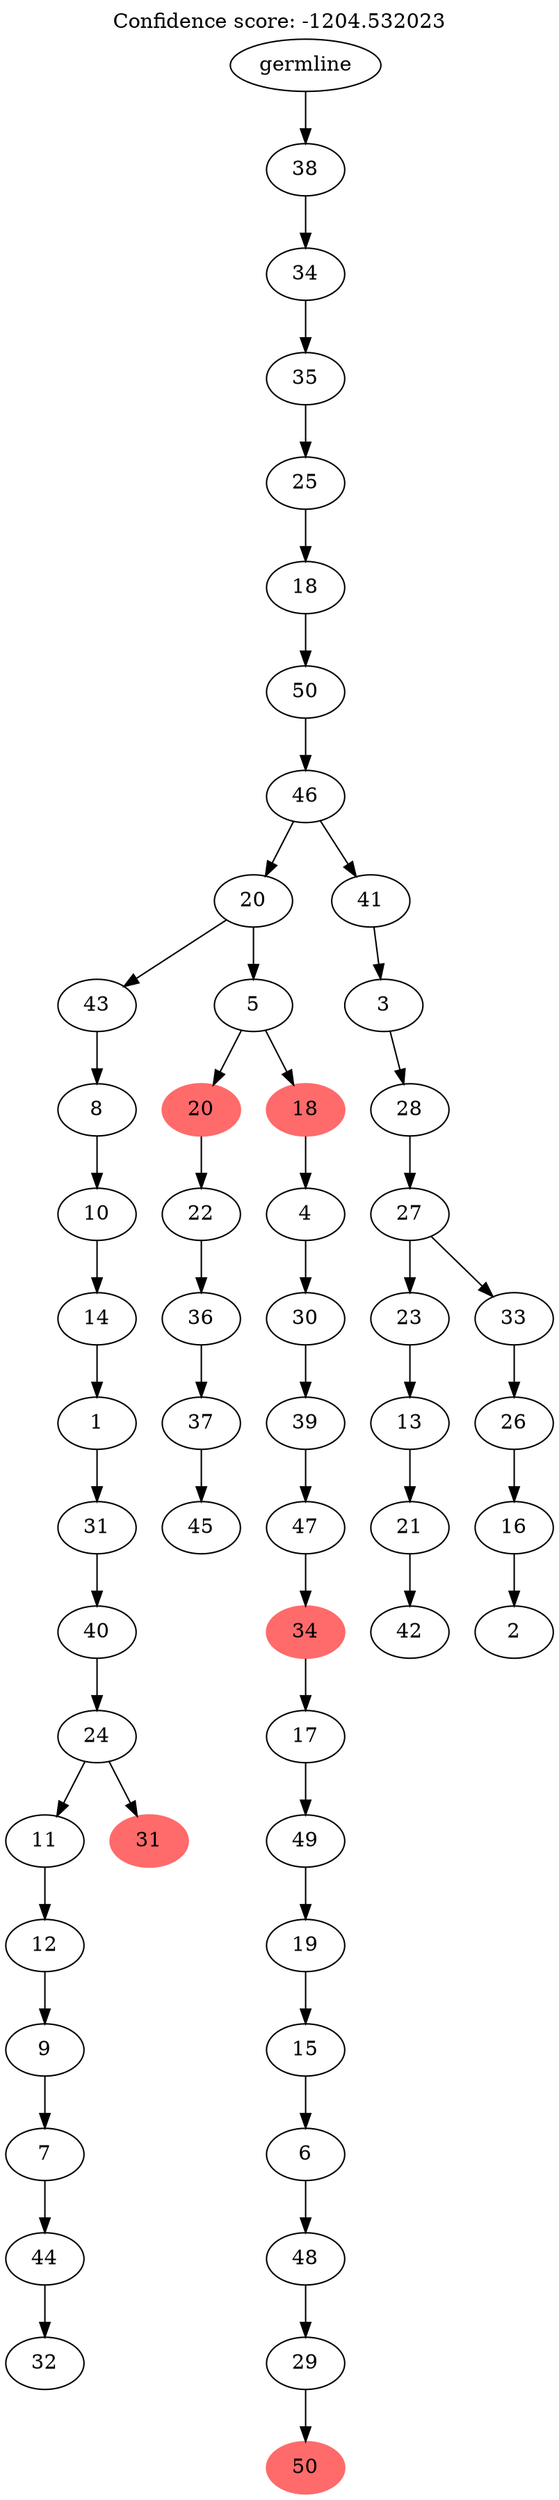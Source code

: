 digraph g {
	"54" -> "55";
	"55" [label="32"];
	"53" -> "54";
	"54" [label="44"];
	"52" -> "53";
	"53" [label="7"];
	"51" -> "52";
	"52" [label="9"];
	"50" -> "51";
	"51" [label="12"];
	"48" -> "49";
	"49" [color=indianred1, style=filled, label="31"];
	"48" -> "50";
	"50" [label="11"];
	"47" -> "48";
	"48" [label="24"];
	"46" -> "47";
	"47" [label="40"];
	"45" -> "46";
	"46" [label="31"];
	"44" -> "45";
	"45" [label="1"];
	"43" -> "44";
	"44" [label="14"];
	"42" -> "43";
	"43" [label="10"];
	"41" -> "42";
	"42" [label="8"];
	"39" -> "40";
	"40" [label="45"];
	"38" -> "39";
	"39" [label="37"];
	"37" -> "38";
	"38" [label="36"];
	"36" -> "37";
	"37" [label="22"];
	"34" -> "35";
	"35" [color=indianred1, style=filled, label="50"];
	"33" -> "34";
	"34" [label="29"];
	"32" -> "33";
	"33" [label="48"];
	"31" -> "32";
	"32" [label="6"];
	"30" -> "31";
	"31" [label="15"];
	"29" -> "30";
	"30" [label="19"];
	"28" -> "29";
	"29" [label="49"];
	"27" -> "28";
	"28" [label="17"];
	"26" -> "27";
	"27" [color=indianred1, style=filled, label="34"];
	"25" -> "26";
	"26" [label="47"];
	"24" -> "25";
	"25" [label="39"];
	"23" -> "24";
	"24" [label="30"];
	"22" -> "23";
	"23" [label="4"];
	"21" -> "22";
	"22" [color=indianred1, style=filled, label="18"];
	"21" -> "36";
	"36" [color=indianred1, style=filled, label="20"];
	"20" -> "21";
	"21" [label="5"];
	"20" -> "41";
	"41" [label="43"];
	"18" -> "19";
	"19" [label="42"];
	"17" -> "18";
	"18" [label="21"];
	"16" -> "17";
	"17" [label="13"];
	"14" -> "15";
	"15" [label="2"];
	"13" -> "14";
	"14" [label="16"];
	"12" -> "13";
	"13" [label="26"];
	"11" -> "12";
	"12" [label="33"];
	"11" -> "16";
	"16" [label="23"];
	"10" -> "11";
	"11" [label="27"];
	"9" -> "10";
	"10" [label="28"];
	"8" -> "9";
	"9" [label="3"];
	"7" -> "8";
	"8" [label="41"];
	"7" -> "20";
	"20" [label="20"];
	"6" -> "7";
	"7" [label="46"];
	"5" -> "6";
	"6" [label="50"];
	"4" -> "5";
	"5" [label="18"];
	"3" -> "4";
	"4" [label="25"];
	"2" -> "3";
	"3" [label="35"];
	"1" -> "2";
	"2" [label="34"];
	"0" -> "1";
	"1" [label="38"];
	"0" [label="germline"];
	labelloc="t";
	label="Confidence score: -1204.532023";
}
